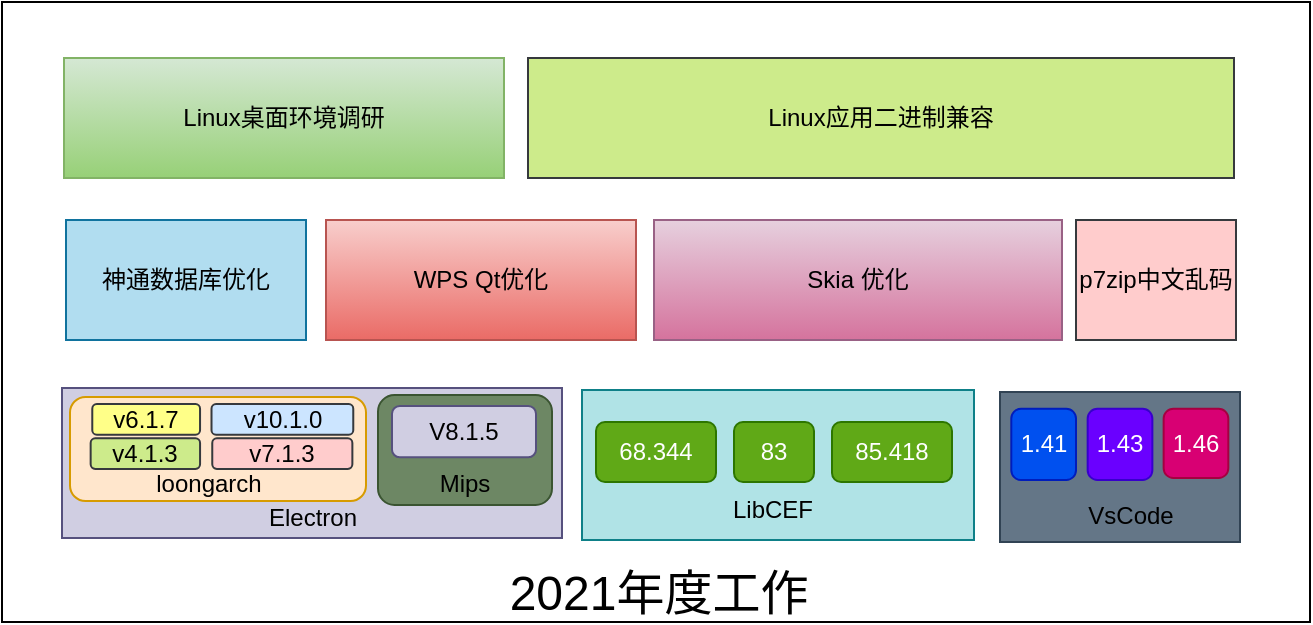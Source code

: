 <mxfile version="15.9.6" type="github">
  <diagram id="Ght2hsPfRp3fWAOhF1j6" name="第 1 页">
    <mxGraphModel dx="1422" dy="748" grid="0" gridSize="10" guides="1" tooltips="1" connect="1" arrows="1" fold="1" page="1" pageScale="1" pageWidth="827" pageHeight="1169" math="0" shadow="0">
      <root>
        <mxCell id="0" />
        <mxCell id="1" parent="0" />
        <mxCell id="3B9rHXBm2WQj3u6T62J0-99" value="" style="rounded=0;whiteSpace=wrap;html=1;" parent="1" vertex="1">
          <mxGeometry x="114" y="522" width="654" height="310" as="geometry" />
        </mxCell>
        <mxCell id="3B9rHXBm2WQj3u6T62J0-64" value="神通数据库优化" style="rounded=0;whiteSpace=wrap;html=1;fillColor=#b1ddf0;strokeColor=#10739e;" parent="1" vertex="1">
          <mxGeometry x="146" y="631" width="120" height="60" as="geometry" />
        </mxCell>
        <mxCell id="3B9rHXBm2WQj3u6T62J0-65" value="WPS Qt优化" style="rounded=0;whiteSpace=wrap;html=1;fillColor=#f8cecc;strokeColor=#b85450;gradientColor=#ea6b66;" parent="1" vertex="1">
          <mxGeometry x="276" y="631" width="155" height="60" as="geometry" />
        </mxCell>
        <mxCell id="3B9rHXBm2WQj3u6T62J0-66" value="Skia 优化" style="rounded=0;whiteSpace=wrap;html=1;fillColor=#e6d0de;gradientColor=#d5739d;strokeColor=#996185;" parent="1" vertex="1">
          <mxGeometry x="440" y="631" width="204" height="60" as="geometry" />
        </mxCell>
        <mxCell id="3B9rHXBm2WQj3u6T62J0-67" value="Linux桌面环境调研" style="rounded=0;whiteSpace=wrap;html=1;fillColor=#d5e8d4;gradientColor=#97d077;strokeColor=#82b366;" parent="1" vertex="1">
          <mxGeometry x="145" y="550" width="220" height="60" as="geometry" />
        </mxCell>
        <mxCell id="3B9rHXBm2WQj3u6T62J0-68" value="p7zip中文乱码" style="rounded=0;whiteSpace=wrap;html=1;fillColor=#ffcccc;strokeColor=#36393d;" parent="1" vertex="1">
          <mxGeometry x="651" y="631" width="80" height="60" as="geometry" />
        </mxCell>
        <mxCell id="3B9rHXBm2WQj3u6T62J0-69" value="Linux应用二进制兼容" style="rounded=0;whiteSpace=wrap;html=1;fillColor=#cdeb8b;strokeColor=#36393d;" parent="1" vertex="1">
          <mxGeometry x="377" y="550" width="353" height="60" as="geometry" />
        </mxCell>
        <mxCell id="3B9rHXBm2WQj3u6T62J0-56" value="" style="rounded=0;whiteSpace=wrap;html=1;fillColor=#b0e3e6;strokeColor=#0e8088;" parent="1" vertex="1">
          <mxGeometry x="404" y="716" width="196" height="75" as="geometry" />
        </mxCell>
        <mxCell id="3B9rHXBm2WQj3u6T62J0-59" value="68.344" style="rounded=1;whiteSpace=wrap;html=1;fillColor=#60a917;strokeColor=#2D7600;fontColor=#ffffff;" parent="1" vertex="1">
          <mxGeometry x="411" y="732" width="60" height="30" as="geometry" />
        </mxCell>
        <mxCell id="3B9rHXBm2WQj3u6T62J0-61" value="83" style="rounded=1;whiteSpace=wrap;html=1;fillColor=#60a917;strokeColor=#2D7600;fontColor=#ffffff;" parent="1" vertex="1">
          <mxGeometry x="480" y="732" width="40" height="30" as="geometry" />
        </mxCell>
        <mxCell id="3B9rHXBm2WQj3u6T62J0-62" value="85.418" style="rounded=1;whiteSpace=wrap;html=1;fillColor=#60a917;strokeColor=#2D7600;fontColor=#ffffff;" parent="1" vertex="1">
          <mxGeometry x="529" y="732" width="60" height="30" as="geometry" />
        </mxCell>
        <mxCell id="3B9rHXBm2WQj3u6T62J0-63" value="LibCEF" style="text;html=1;resizable=0;autosize=1;align=center;verticalAlign=middle;points=[];fillColor=none;strokeColor=none;rounded=0;" parent="1" vertex="1">
          <mxGeometry x="469" y="766" width="60" height="20" as="geometry" />
        </mxCell>
        <mxCell id="3B9rHXBm2WQj3u6T62J0-101" value="&lt;font style=&quot;font-size: 24px&quot;&gt;2021年度工作&lt;/font&gt;" style="text;html=1;resizable=0;autosize=1;align=center;verticalAlign=middle;points=[];fillColor=none;strokeColor=none;rounded=0;fontColor=#000000;" parent="1" vertex="1">
          <mxGeometry x="362" y="807" width="159" height="22" as="geometry" />
        </mxCell>
        <mxCell id="3B9rHXBm2WQj3u6T62J0-121" value="" style="group" parent="1" vertex="1" connectable="0">
          <mxGeometry x="144" y="715" width="250" height="75" as="geometry" />
        </mxCell>
        <mxCell id="3B9rHXBm2WQj3u6T62J0-48" value="" style="rounded=0;whiteSpace=wrap;html=1;fillColor=#d0cee2;strokeColor=#56517e;" parent="3B9rHXBm2WQj3u6T62J0-121" vertex="1">
          <mxGeometry width="250" height="75" as="geometry" />
        </mxCell>
        <mxCell id="3B9rHXBm2WQj3u6T62J0-57" value="Electron" style="text;html=1;resizable=0;autosize=1;align=center;verticalAlign=middle;points=[];fillColor=none;strokeColor=none;rounded=0;" parent="3B9rHXBm2WQj3u6T62J0-121" vertex="1">
          <mxGeometry x="95" y="55" width="60" height="20" as="geometry" />
        </mxCell>
        <mxCell id="3B9rHXBm2WQj3u6T62J0-115" value="" style="group" parent="3B9rHXBm2WQj3u6T62J0-121" vertex="1" connectable="0">
          <mxGeometry x="4" y="4.5" width="148" height="52.75" as="geometry" />
        </mxCell>
        <mxCell id="3B9rHXBm2WQj3u6T62J0-102" value="" style="rounded=1;whiteSpace=wrap;html=1;fontSize=24;fillColor=#ffe6cc;strokeColor=#d79b00;" parent="3B9rHXBm2WQj3u6T62J0-115" vertex="1">
          <mxGeometry width="148" height="51.997" as="geometry" />
        </mxCell>
        <mxCell id="3B9rHXBm2WQj3u6T62J0-49" value="v6.1.7" style="rounded=1;whiteSpace=wrap;html=1;fillColor=#ffff88;strokeColor=#36393d;" parent="3B9rHXBm2WQj3u6T62J0-115" vertex="1">
          <mxGeometry x="11.14" y="3.561" width="53.885" height="15.314" as="geometry" />
        </mxCell>
        <mxCell id="3B9rHXBm2WQj3u6T62J0-52" value="v10.1.0" style="rounded=1;whiteSpace=wrap;html=1;fillColor=#cce5ff;strokeColor=#36393d;" parent="3B9rHXBm2WQj3u6T62J0-115" vertex="1">
          <mxGeometry x="70.754" y="3.561" width="70.881" height="15.314" as="geometry" />
        </mxCell>
        <mxCell id="3B9rHXBm2WQj3u6T62J0-53" value="v4.1.3" style="rounded=1;whiteSpace=wrap;html=1;fillColor=#cdeb8b;strokeColor=#36393d;" parent="3B9rHXBm2WQj3u6T62J0-115" vertex="1">
          <mxGeometry x="10.326" y="20.659" width="54.703" height="15.319" as="geometry" />
        </mxCell>
        <mxCell id="3B9rHXBm2WQj3u6T62J0-54" value="v7.1.3" style="rounded=1;whiteSpace=wrap;html=1;fillColor=#ffcccc;strokeColor=#36393d;" parent="3B9rHXBm2WQj3u6T62J0-115" vertex="1">
          <mxGeometry x="71.132" y="20.659" width="70.053" height="15.319" as="geometry" />
        </mxCell>
        <mxCell id="3B9rHXBm2WQj3u6T62J0-111" value="loongarch" style="text;html=1;resizable=0;autosize=1;align=center;verticalAlign=middle;points=[];fillColor=none;strokeColor=none;rounded=0;fontSize=12;fontColor=#000000;" parent="3B9rHXBm2WQj3u6T62J0-115" vertex="1">
          <mxGeometry x="37.453" y="34.751" width="63" height="18" as="geometry" />
        </mxCell>
        <mxCell id="3B9rHXBm2WQj3u6T62J0-119" value="" style="group" parent="3B9rHXBm2WQj3u6T62J0-121" vertex="1" connectable="0">
          <mxGeometry x="158" y="3.5" width="87" height="55" as="geometry" />
        </mxCell>
        <mxCell id="3B9rHXBm2WQj3u6T62J0-116" value="" style="rounded=1;whiteSpace=wrap;html=1;fontSize=12;fontColor=#ffffff;fillColor=#6d8764;strokeColor=#3A5431;" parent="3B9rHXBm2WQj3u6T62J0-119" vertex="1">
          <mxGeometry width="87" height="55" as="geometry" />
        </mxCell>
        <mxCell id="3B9rHXBm2WQj3u6T62J0-117" value="V8.1.5" style="rounded=1;whiteSpace=wrap;html=1;fontSize=12;fillColor=#d0cee2;strokeColor=#56517e;" parent="3B9rHXBm2WQj3u6T62J0-119" vertex="1">
          <mxGeometry x="7" y="5.5" width="72" height="25.667" as="geometry" />
        </mxCell>
        <mxCell id="3B9rHXBm2WQj3u6T62J0-118" value="Mips" style="text;html=1;resizable=0;autosize=1;align=center;verticalAlign=middle;points=[];fillColor=none;strokeColor=none;rounded=0;fontSize=12;fontColor=#000000;" parent="3B9rHXBm2WQj3u6T62J0-119" vertex="1">
          <mxGeometry x="25.5" y="35.75" width="35" height="18" as="geometry" />
        </mxCell>
        <mxCell id="MHwfZjFhnHQxMyveiBYl-4" value="" style="group" vertex="1" connectable="0" parent="1">
          <mxGeometry x="613" y="717" width="120" height="75" as="geometry" />
        </mxCell>
        <mxCell id="3B9rHXBm2WQj3u6T62J0-55" value="" style="rounded=0;whiteSpace=wrap;html=1;fillColor=#647687;strokeColor=#314354;fontColor=#ffffff;" parent="MHwfZjFhnHQxMyveiBYl-4" vertex="1">
          <mxGeometry width="120" height="75" as="geometry" />
        </mxCell>
        <mxCell id="3B9rHXBm2WQj3u6T62J0-72" value="VsCode" style="text;html=1;resizable=0;autosize=1;align=center;verticalAlign=middle;points=[];fillColor=none;strokeColor=none;rounded=0;fontColor=#000000;" parent="MHwfZjFhnHQxMyveiBYl-4" vertex="1">
          <mxGeometry x="38" y="53" width="53" height="18" as="geometry" />
        </mxCell>
        <mxCell id="3B9rHXBm2WQj3u6T62J0-95" value="1.43" style="rounded=1;whiteSpace=wrap;html=1;fontColor=#ffffff;fillColor=#6a00ff;strokeColor=#3700CC;" parent="MHwfZjFhnHQxMyveiBYl-4" vertex="1">
          <mxGeometry x="43.83" y="8.4" width="32.35" height="35.6" as="geometry" />
        </mxCell>
        <mxCell id="3B9rHXBm2WQj3u6T62J0-96" value="1.46" style="rounded=1;whiteSpace=wrap;html=1;fontColor=#ffffff;fillColor=#d80073;strokeColor=#A50040;" parent="MHwfZjFhnHQxMyveiBYl-4" vertex="1">
          <mxGeometry x="81.82" y="8.4" width="32.35" height="34.6" as="geometry" />
        </mxCell>
        <mxCell id="3B9rHXBm2WQj3u6T62J0-97" value="1.41" style="rounded=1;whiteSpace=wrap;html=1;fontColor=#ffffff;fillColor=#0050ef;strokeColor=#001DBC;" parent="MHwfZjFhnHQxMyveiBYl-4" vertex="1">
          <mxGeometry x="5.65" y="8.4" width="32.35" height="35.6" as="geometry" />
        </mxCell>
      </root>
    </mxGraphModel>
  </diagram>
</mxfile>
